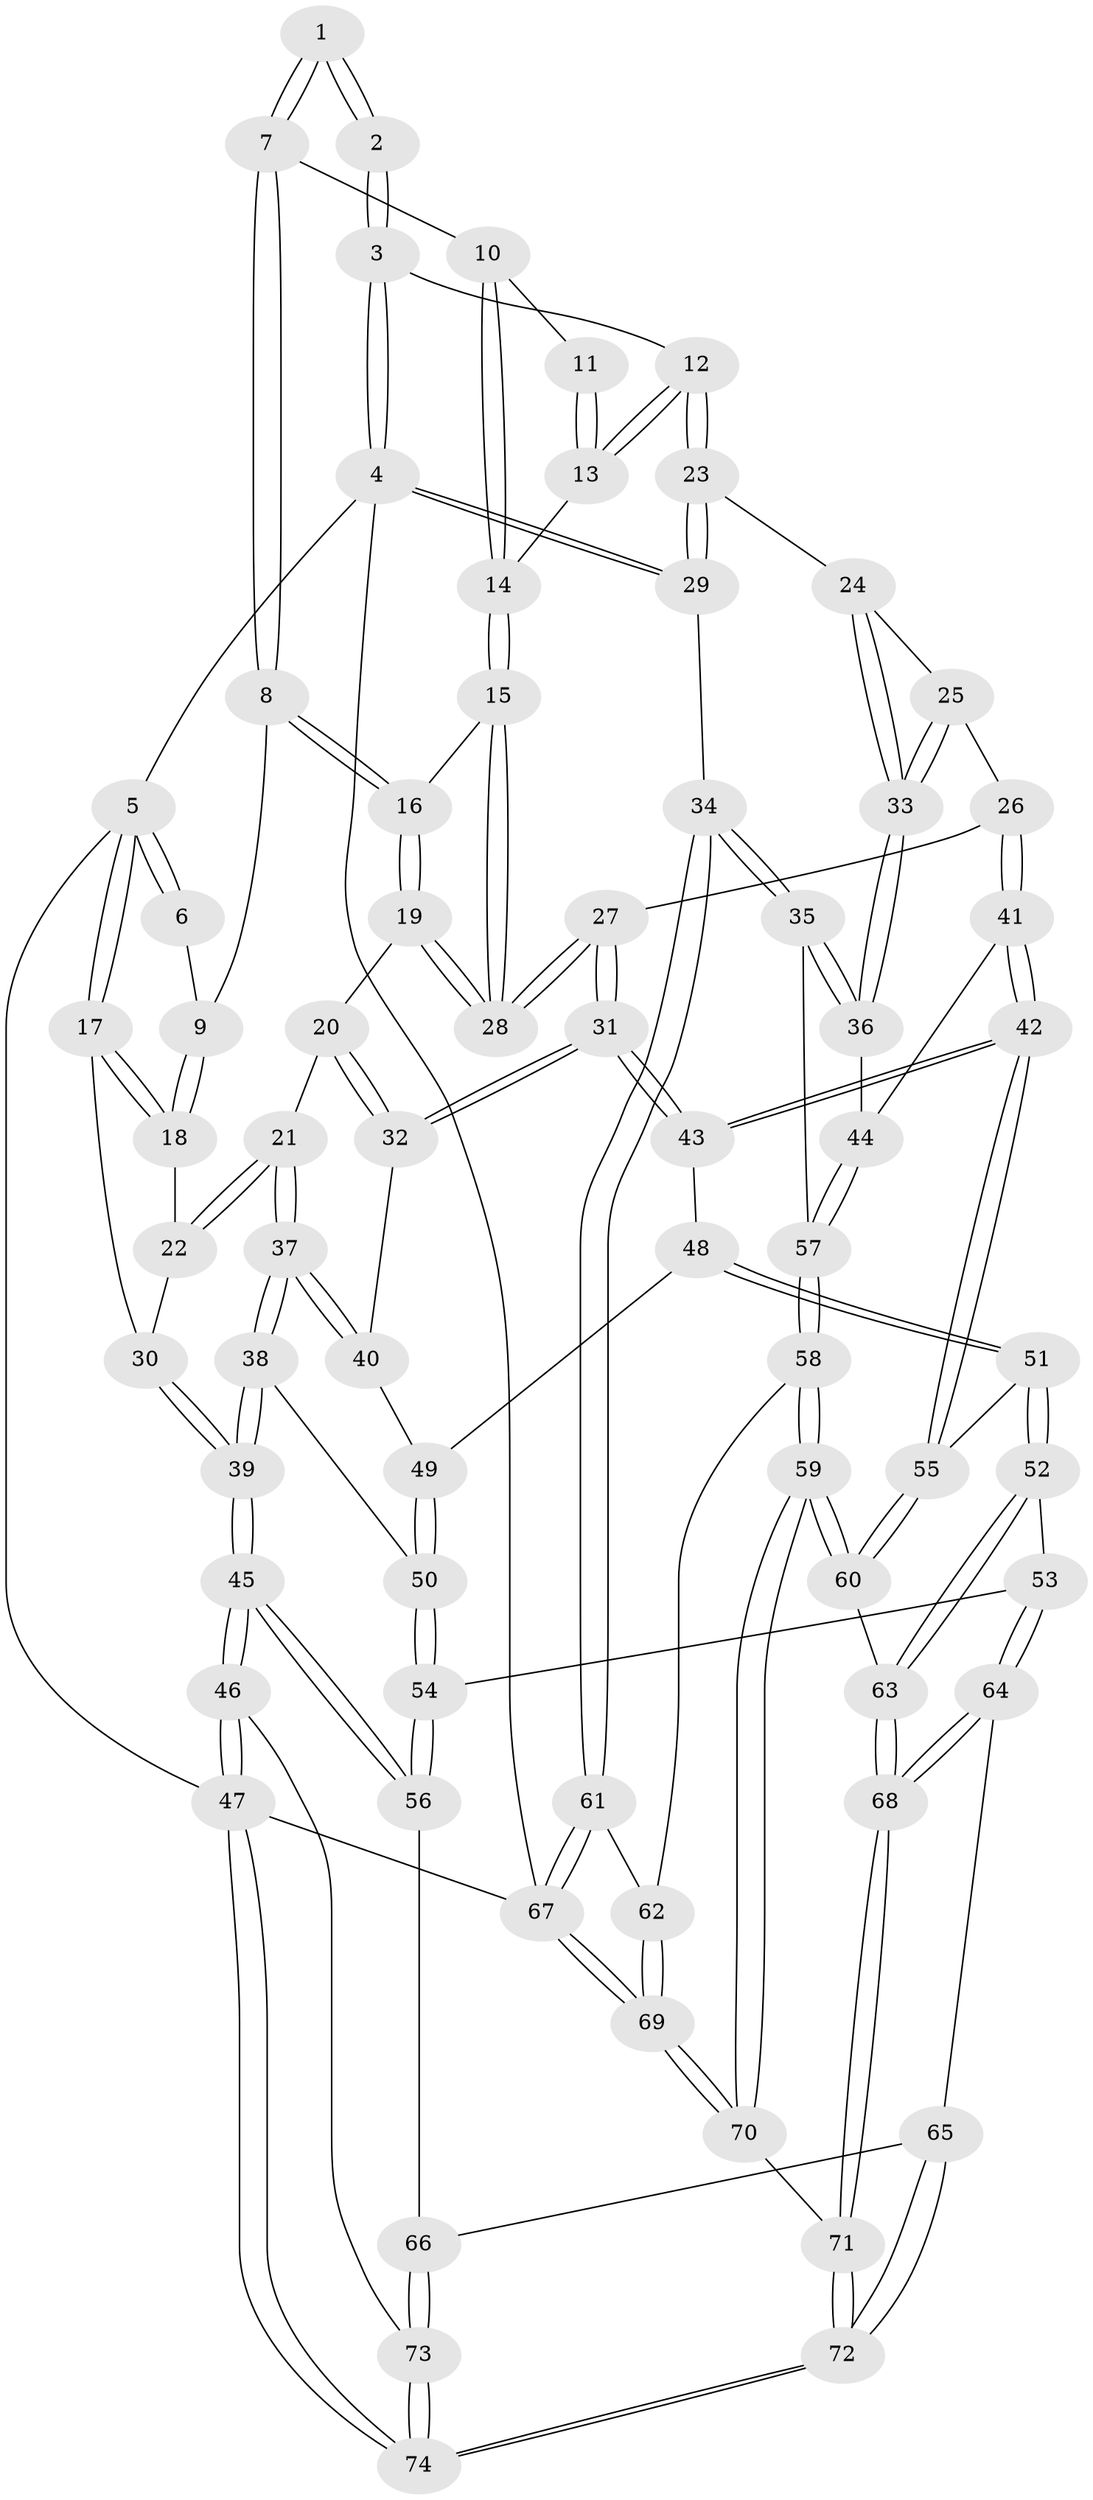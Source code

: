 // coarse degree distribution, {4: 0.35714285714285715, 6: 0.09523809523809523, 5: 0.4523809523809524, 3: 0.07142857142857142, 2: 0.023809523809523808}
// Generated by graph-tools (version 1.1) at 2025/52/02/27/25 19:52:37]
// undirected, 74 vertices, 182 edges
graph export_dot {
graph [start="1"]
  node [color=gray90,style=filled];
  1 [pos="+0.535746050946021+0"];
  2 [pos="+0.9957717718053871+0"];
  3 [pos="+1+0"];
  4 [pos="+1+0"];
  5 [pos="+0+0"];
  6 [pos="+0.4216167980111946+0"];
  7 [pos="+0.5617526128649429+0.12411344111655497"];
  8 [pos="+0.48763309778002306+0.1998776583157719"];
  9 [pos="+0.3282582962605699+0.15171538267134538"];
  10 [pos="+0.6578719061240121+0.1363649385966046"];
  11 [pos="+0.8423316351617356+0"];
  12 [pos="+0.839459826799585+0.30384001438955605"];
  13 [pos="+0.7385052272174092+0.25698294961826734"];
  14 [pos="+0.7240904231214519+0.2545484160108565"];
  15 [pos="+0.6413936494204556+0.29994572825298"];
  16 [pos="+0.4925921106246337+0.2117666794712653"];
  17 [pos="+0+0"];
  18 [pos="+0.28922448364961556+0.1718350344067924"];
  19 [pos="+0.4670030385783265+0.3874217736760027"];
  20 [pos="+0.3444117613659172+0.4146386239410736"];
  21 [pos="+0.23476355021656883+0.39829270194182936"];
  22 [pos="+0.22264590027904077+0.3514347584938836"];
  23 [pos="+0.8909909342770073+0.3770972264256296"];
  24 [pos="+0.8469416530559033+0.4055052140331907"];
  25 [pos="+0.6996390996255196+0.4619376892215103"];
  26 [pos="+0.6024497246028506+0.4767068881906009"];
  27 [pos="+0.5960427935507042+0.4727355410610153"];
  28 [pos="+0.5929996912614259+0.46649678740441286"];
  29 [pos="+1+0.4528405964798413"];
  30 [pos="+0+0.14061701715777022"];
  31 [pos="+0.4622041971656188+0.5841267810072849"];
  32 [pos="+0.42609716896977295+0.5481157855087456"];
  33 [pos="+0.777758668207903+0.5854615563296333"];
  34 [pos="+1+0.5955241331121075"];
  35 [pos="+1+0.609349624140412"];
  36 [pos="+0.7777415174103516+0.6059506478257399"];
  37 [pos="+0.18089282584316527+0.5194610577588507"];
  38 [pos="+0.1488348488454763+0.5555280723336045"];
  39 [pos="+0+0.6320292782703727"];
  40 [pos="+0.2805449405212893+0.56405942873452"];
  41 [pos="+0.6762952224316181+0.6840080571586163"];
  42 [pos="+0.6231237883861241+0.7228610039792929"];
  43 [pos="+0.4469706436605408+0.6401009474930796"];
  44 [pos="+0.6814787453349624+0.684583467313676"];
  45 [pos="+0+0.6880176510794873"];
  46 [pos="+0+1"];
  47 [pos="+0+1"];
  48 [pos="+0.43526625764234583+0.6488312674228944"];
  49 [pos="+0.38846373562518755+0.6339953508620922"];
  50 [pos="+0.2330455035768916+0.7044144305208521"];
  51 [pos="+0.3997410267586431+0.7489881327532871"];
  52 [pos="+0.3726949473373709+0.8019983276198454"];
  53 [pos="+0.2818343926924306+0.768725797693982"];
  54 [pos="+0.24286998212432853+0.7318303949933329"];
  55 [pos="+0.6143458078020515+0.7427044359219177"];
  56 [pos="+0.099773230018045+0.8360458679915721"];
  57 [pos="+0.7762491793897047+0.7539927727437241"];
  58 [pos="+0.7950929745108142+0.8135429888596063"];
  59 [pos="+0.6494619228821266+1"];
  60 [pos="+0.5720143248221503+0.8736917722040084"];
  61 [pos="+1+0.7512126830018684"];
  62 [pos="+0.9043295506919169+0.8585898146019799"];
  63 [pos="+0.3863113100762286+0.8294033051197043"];
  64 [pos="+0.2069794295945532+0.8847767502626105"];
  65 [pos="+0.1379470768571322+0.887658091628756"];
  66 [pos="+0.12501338843141588+0.8827346328879507"];
  67 [pos="+1+1"];
  68 [pos="+0.3252200320124903+0.9967986554223682"];
  69 [pos="+0.7769814558886589+1"];
  70 [pos="+0.6681588521234237+1"];
  71 [pos="+0.3263507817444689+1"];
  72 [pos="+0.30590855270864153+1"];
  73 [pos="+0.1219222463182427+0.8878651988054329"];
  74 [pos="+0+1"];
  1 -- 2;
  1 -- 2;
  1 -- 7;
  1 -- 7;
  2 -- 3;
  2 -- 3;
  3 -- 4;
  3 -- 4;
  3 -- 12;
  4 -- 5;
  4 -- 29;
  4 -- 29;
  4 -- 67;
  5 -- 6;
  5 -- 6;
  5 -- 17;
  5 -- 17;
  5 -- 47;
  6 -- 9;
  7 -- 8;
  7 -- 8;
  7 -- 10;
  8 -- 9;
  8 -- 16;
  8 -- 16;
  9 -- 18;
  9 -- 18;
  10 -- 11;
  10 -- 14;
  10 -- 14;
  11 -- 13;
  11 -- 13;
  12 -- 13;
  12 -- 13;
  12 -- 23;
  12 -- 23;
  13 -- 14;
  14 -- 15;
  14 -- 15;
  15 -- 16;
  15 -- 28;
  15 -- 28;
  16 -- 19;
  16 -- 19;
  17 -- 18;
  17 -- 18;
  17 -- 30;
  18 -- 22;
  19 -- 20;
  19 -- 28;
  19 -- 28;
  20 -- 21;
  20 -- 32;
  20 -- 32;
  21 -- 22;
  21 -- 22;
  21 -- 37;
  21 -- 37;
  22 -- 30;
  23 -- 24;
  23 -- 29;
  23 -- 29;
  24 -- 25;
  24 -- 33;
  24 -- 33;
  25 -- 26;
  25 -- 33;
  25 -- 33;
  26 -- 27;
  26 -- 41;
  26 -- 41;
  27 -- 28;
  27 -- 28;
  27 -- 31;
  27 -- 31;
  29 -- 34;
  30 -- 39;
  30 -- 39;
  31 -- 32;
  31 -- 32;
  31 -- 43;
  31 -- 43;
  32 -- 40;
  33 -- 36;
  33 -- 36;
  34 -- 35;
  34 -- 35;
  34 -- 61;
  34 -- 61;
  35 -- 36;
  35 -- 36;
  35 -- 57;
  36 -- 44;
  37 -- 38;
  37 -- 38;
  37 -- 40;
  37 -- 40;
  38 -- 39;
  38 -- 39;
  38 -- 50;
  39 -- 45;
  39 -- 45;
  40 -- 49;
  41 -- 42;
  41 -- 42;
  41 -- 44;
  42 -- 43;
  42 -- 43;
  42 -- 55;
  42 -- 55;
  43 -- 48;
  44 -- 57;
  44 -- 57;
  45 -- 46;
  45 -- 46;
  45 -- 56;
  45 -- 56;
  46 -- 47;
  46 -- 47;
  46 -- 73;
  47 -- 74;
  47 -- 74;
  47 -- 67;
  48 -- 49;
  48 -- 51;
  48 -- 51;
  49 -- 50;
  49 -- 50;
  50 -- 54;
  50 -- 54;
  51 -- 52;
  51 -- 52;
  51 -- 55;
  52 -- 53;
  52 -- 63;
  52 -- 63;
  53 -- 54;
  53 -- 64;
  53 -- 64;
  54 -- 56;
  54 -- 56;
  55 -- 60;
  55 -- 60;
  56 -- 66;
  57 -- 58;
  57 -- 58;
  58 -- 59;
  58 -- 59;
  58 -- 62;
  59 -- 60;
  59 -- 60;
  59 -- 70;
  59 -- 70;
  60 -- 63;
  61 -- 62;
  61 -- 67;
  61 -- 67;
  62 -- 69;
  62 -- 69;
  63 -- 68;
  63 -- 68;
  64 -- 65;
  64 -- 68;
  64 -- 68;
  65 -- 66;
  65 -- 72;
  65 -- 72;
  66 -- 73;
  66 -- 73;
  67 -- 69;
  67 -- 69;
  68 -- 71;
  68 -- 71;
  69 -- 70;
  69 -- 70;
  70 -- 71;
  71 -- 72;
  71 -- 72;
  72 -- 74;
  72 -- 74;
  73 -- 74;
  73 -- 74;
}
